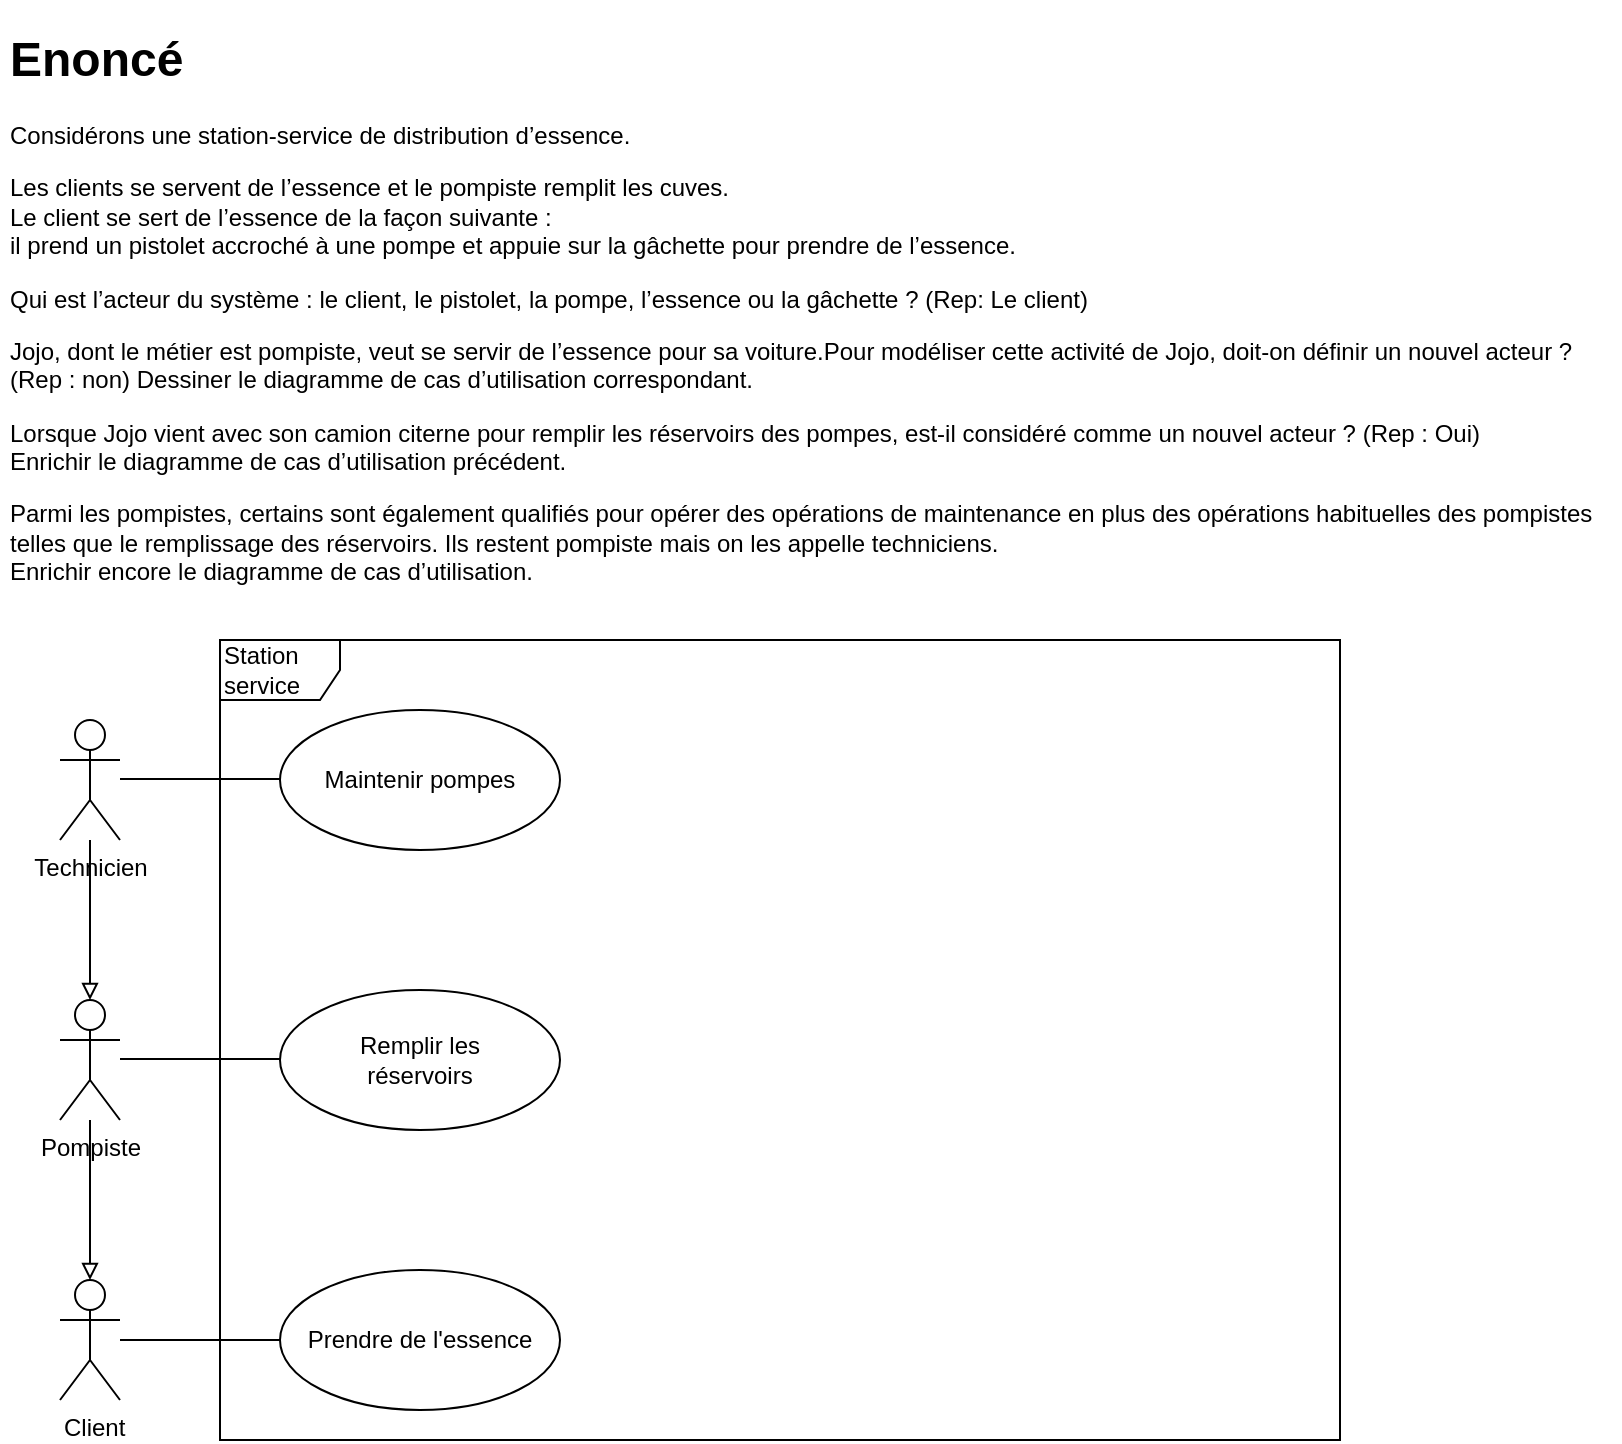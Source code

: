 <mxfile version="13.10.9" type="github">
  <diagram id="uzbKtm6OhF9Lw1mfzs1N" name="Page-1">
    <mxGraphModel dx="1038" dy="575" grid="1" gridSize="10" guides="1" tooltips="1" connect="1" arrows="1" fold="1" page="1" pageScale="1" pageWidth="827" pageHeight="1169" math="0" shadow="0">
      <root>
        <mxCell id="0" />
        <mxCell id="1" parent="0" />
        <mxCell id="jdVANcnuj8nwFvmUPl1E-2" value="&lt;h1&gt;Enoncé&lt;br&gt;&lt;/h1&gt;&lt;p&gt;Considérons une station-service de distribution d’essence.&lt;br&gt;&lt;/p&gt;&lt;p&gt;Les clients se servent de l’essence et le pompiste remplit les cuves.&lt;br&gt;Le client se sert de l’essence de la façon suivante :&lt;br&gt;il prend un pistolet accroché à une pompe et appuie sur la gâchette pour prendre de l’essence.&lt;/p&gt;&lt;p&gt;Qui est l’acteur du système : le client, le pistolet, la pompe, l’essence ou la gâchette ? (Rep: Le client)&lt;br&gt;&lt;/p&gt;&lt;p&gt;Jojo, dont le métier est pompiste, veut se servir de l’essence pour sa voiture.Pour modéliser cette activité de Jojo, doit-on définir un nouvel acteur ? (Rep : non) Dessiner le diagramme de cas d’utilisation correspondant.&lt;/p&gt;&lt;p&gt;Lorsque Jojo vient avec son camion citerne pour remplir les réservoirs des pompes, est-il considéré comme un nouvel acteur ? (Rep : Oui)&lt;br&gt;Enrichir le diagramme de cas d’utilisation précédent.&lt;/p&gt;&lt;p&gt;Parmi les pompistes, certains sont également qualifiés pour opérer des opérations de maintenance en plus des opérations habituelles des pompistes telles que le remplissage des réservoirs. Ils restent pompiste mais on les appelle techniciens.&lt;br&gt;Enrichir encore le diagramme de cas d’utilisation.&lt;/p&gt;" style="text;html=1;strokeColor=none;fillColor=none;spacing=5;spacingTop=-20;whiteSpace=wrap;overflow=hidden;rounded=0;fontSize=12;align=left;" vertex="1" parent="1">
          <mxGeometry x="10" y="10" width="810" height="290" as="geometry" />
        </mxCell>
        <mxCell id="jdVANcnuj8nwFvmUPl1E-3" value="Station service" style="shape=umlFrame;whiteSpace=wrap;html=1;fontSize=12;align=left;" vertex="1" parent="1">
          <mxGeometry x="120" y="320" width="560" height="400" as="geometry" />
        </mxCell>
        <mxCell id="jdVANcnuj8nwFvmUPl1E-19" value="" style="edgeStyle=orthogonalEdgeStyle;rounded=0;orthogonalLoop=1;jettySize=auto;html=1;endArrow=block;endFill=0;fontSize=12;entryX=0.5;entryY=0;entryDx=0;entryDy=0;entryPerimeter=0;" edge="1" parent="1" source="jdVANcnuj8nwFvmUPl1E-4" target="jdVANcnuj8nwFvmUPl1E-18">
          <mxGeometry relative="1" as="geometry">
            <mxPoint x="55" y="490" as="targetPoint" />
          </mxGeometry>
        </mxCell>
        <mxCell id="jdVANcnuj8nwFvmUPl1E-4" value="Technicien" style="shape=umlActor;verticalLabelPosition=bottom;verticalAlign=top;html=1;fontSize=12;align=center;" vertex="1" parent="1">
          <mxGeometry x="40" y="360" width="30" height="60" as="geometry" />
        </mxCell>
        <mxCell id="jdVANcnuj8nwFvmUPl1E-8" value="Remplir les&lt;br&gt;réservoirs" style="ellipse;whiteSpace=wrap;html=1;fontSize=12;align=center;" vertex="1" parent="1">
          <mxGeometry x="150" y="495" width="140" height="70" as="geometry" />
        </mxCell>
        <mxCell id="jdVANcnuj8nwFvmUPl1E-9" value="Prendre de l&#39;essence" style="ellipse;whiteSpace=wrap;html=1;fontSize=12;align=center;" vertex="1" parent="1">
          <mxGeometry x="150" y="635" width="140" height="70" as="geometry" />
        </mxCell>
        <mxCell id="jdVANcnuj8nwFvmUPl1E-21" value="" style="edgeStyle=orthogonalEdgeStyle;rounded=0;orthogonalLoop=1;jettySize=auto;html=1;endArrow=block;endFill=0;fontSize=12;" edge="1" parent="1" source="jdVANcnuj8nwFvmUPl1E-18" target="jdVANcnuj8nwFvmUPl1E-20">
          <mxGeometry relative="1" as="geometry">
            <mxPoint x="70" y="600" as="sourcePoint" />
          </mxGeometry>
        </mxCell>
        <mxCell id="jdVANcnuj8nwFvmUPl1E-18" value="Pompiste" style="shape=umlActor;verticalLabelPosition=bottom;verticalAlign=top;html=1;fontSize=12;align=center;" vertex="1" parent="1">
          <mxGeometry x="40" y="500" width="30" height="60" as="geometry" />
        </mxCell>
        <mxCell id="jdVANcnuj8nwFvmUPl1E-20" value="&lt;div&gt;Client&lt;/div&gt;" style="shape=umlActor;verticalLabelPosition=bottom;verticalAlign=top;html=1;fontSize=12;align=left;" vertex="1" parent="1">
          <mxGeometry x="40" y="640" width="30" height="60" as="geometry" />
        </mxCell>
        <mxCell id="jdVANcnuj8nwFvmUPl1E-22" value="Maintenir pompes" style="ellipse;whiteSpace=wrap;html=1;fontSize=12;align=center;" vertex="1" parent="1">
          <mxGeometry x="150" y="355" width="140" height="70" as="geometry" />
        </mxCell>
        <mxCell id="jdVANcnuj8nwFvmUPl1E-27" value="" style="endArrow=none;html=1;fontSize=12;entryX=0;entryY=0.5;entryDx=0;entryDy=0;" edge="1" parent="1" source="jdVANcnuj8nwFvmUPl1E-20" target="jdVANcnuj8nwFvmUPl1E-9">
          <mxGeometry width="50" height="50" relative="1" as="geometry">
            <mxPoint x="380" y="670" as="sourcePoint" />
            <mxPoint x="430" y="620" as="targetPoint" />
          </mxGeometry>
        </mxCell>
        <mxCell id="jdVANcnuj8nwFvmUPl1E-28" value="" style="endArrow=none;html=1;fontSize=12;entryX=0;entryY=0.5;entryDx=0;entryDy=0;" edge="1" parent="1">
          <mxGeometry width="50" height="50" relative="1" as="geometry">
            <mxPoint x="70" y="529.5" as="sourcePoint" />
            <mxPoint x="150" y="529.5" as="targetPoint" />
          </mxGeometry>
        </mxCell>
        <mxCell id="jdVANcnuj8nwFvmUPl1E-29" value="" style="endArrow=none;html=1;fontSize=12;entryX=0;entryY=0.5;entryDx=0;entryDy=0;" edge="1" parent="1">
          <mxGeometry width="50" height="50" relative="1" as="geometry">
            <mxPoint x="70" y="389.5" as="sourcePoint" />
            <mxPoint x="150" y="389.5" as="targetPoint" />
          </mxGeometry>
        </mxCell>
      </root>
    </mxGraphModel>
  </diagram>
</mxfile>
